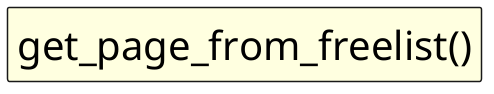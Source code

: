 @startuml

skinparam ComponentStyle rectangle
hide stereotype
scale 1/1

skinparam Component {
    FontSize 40
    FontColor black
    BorderThickness 1.5
    BackgroundColor transparent
}

' components:
component "get_page_from_freelist()" as c0 #LightYellow
' layout:

@enduml
